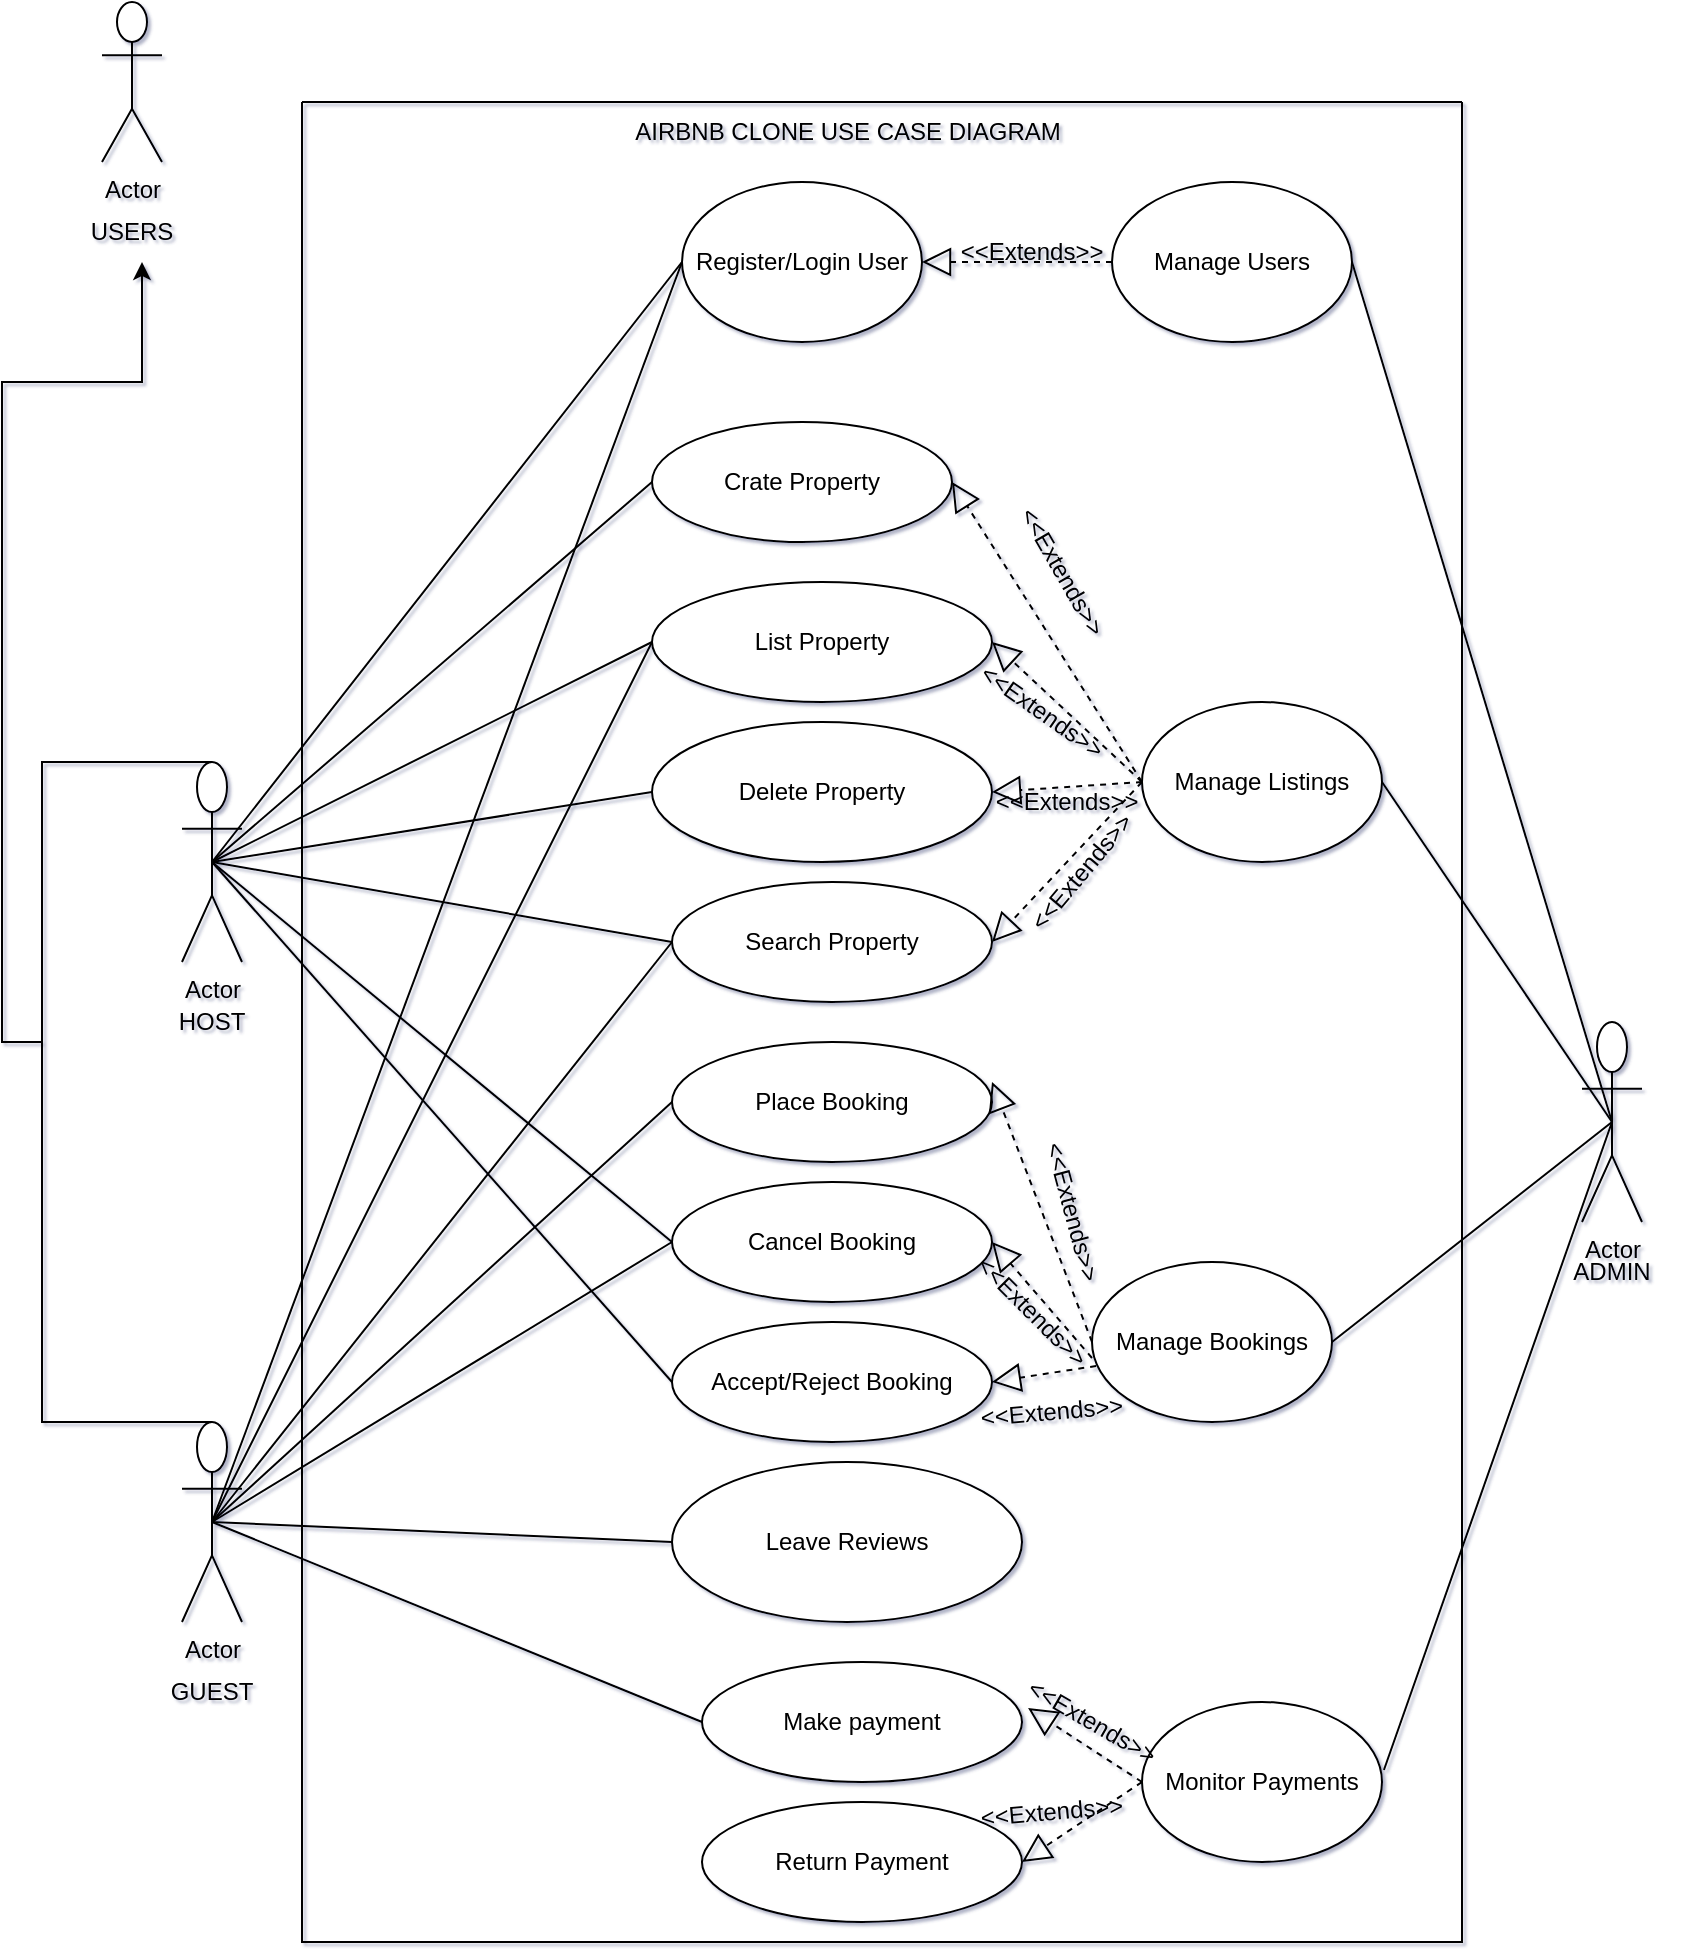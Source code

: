 <mxfile version="26.3.0">
  <diagram name="Page-1" id="dVnpd2hLh7rOsy6tHNEL">
    <mxGraphModel grid="1" page="1" gridSize="10" guides="1" tooltips="1" connect="1" arrows="1" fold="1" pageScale="1" pageWidth="850" pageHeight="1100" background="#ffffff" math="0" shadow="1">
      <root>
        <mxCell id="0" />
        <mxCell id="1" parent="0" />
        <mxCell id="YmNPueGEyuX-N4yrCMFB-1" value="" style="swimlane;startSize=0;labelBackgroundColor=light-dark(#FFFFFF,#0000CC);fillColor=light-dark(#FFFFFF,#0000FF);" vertex="1" parent="1">
          <mxGeometry x="160" y="60" width="580" height="920" as="geometry" />
        </mxCell>
        <mxCell id="YmNPueGEyuX-N4yrCMFB-20" value="Register/Login User" style="ellipse;whiteSpace=wrap;html=1;" vertex="1" parent="YmNPueGEyuX-N4yrCMFB-1">
          <mxGeometry x="190" y="40" width="120" height="80" as="geometry" />
        </mxCell>
        <mxCell id="YmNPueGEyuX-N4yrCMFB-21" value="List Property" style="ellipse;whiteSpace=wrap;html=1;" vertex="1" parent="YmNPueGEyuX-N4yrCMFB-1">
          <mxGeometry x="175" y="240" width="170" height="60" as="geometry" />
        </mxCell>
        <mxCell id="YmNPueGEyuX-N4yrCMFB-22" value="Search Property" style="ellipse;whiteSpace=wrap;html=1;" vertex="1" parent="YmNPueGEyuX-N4yrCMFB-1">
          <mxGeometry x="185" y="390" width="160" height="60" as="geometry" />
        </mxCell>
        <mxCell id="YmNPueGEyuX-N4yrCMFB-23" value="Leave Reviews" style="ellipse;whiteSpace=wrap;html=1;" vertex="1" parent="YmNPueGEyuX-N4yrCMFB-1">
          <mxGeometry x="185" y="680" width="175" height="80" as="geometry" />
        </mxCell>
        <mxCell id="YmNPueGEyuX-N4yrCMFB-25" value="Crate Property" style="ellipse;whiteSpace=wrap;html=1;" vertex="1" parent="YmNPueGEyuX-N4yrCMFB-1">
          <mxGeometry x="175" y="160" width="150" height="60" as="geometry" />
        </mxCell>
        <mxCell id="YmNPueGEyuX-N4yrCMFB-26" value="Delete Property" style="ellipse;whiteSpace=wrap;html=1;" vertex="1" parent="YmNPueGEyuX-N4yrCMFB-1">
          <mxGeometry x="175" y="310" width="170" height="70" as="geometry" />
        </mxCell>
        <mxCell id="YmNPueGEyuX-N4yrCMFB-27" value="Manage Users" style="ellipse;whiteSpace=wrap;html=1;" vertex="1" parent="YmNPueGEyuX-N4yrCMFB-1">
          <mxGeometry x="405" y="40" width="120" height="80" as="geometry" />
        </mxCell>
        <mxCell id="YmNPueGEyuX-N4yrCMFB-29" value="Manage Listings" style="ellipse;whiteSpace=wrap;html=1;" vertex="1" parent="YmNPueGEyuX-N4yrCMFB-1">
          <mxGeometry x="420" y="300" width="120" height="80" as="geometry" />
        </mxCell>
        <mxCell id="YmNPueGEyuX-N4yrCMFB-30" value="Manage Bookings" style="ellipse;whiteSpace=wrap;html=1;" vertex="1" parent="YmNPueGEyuX-N4yrCMFB-1">
          <mxGeometry x="395" y="580" width="120" height="80" as="geometry" />
        </mxCell>
        <mxCell id="YmNPueGEyuX-N4yrCMFB-31" value="Monitor Payments" style="ellipse;whiteSpace=wrap;html=1;" vertex="1" parent="YmNPueGEyuX-N4yrCMFB-1">
          <mxGeometry x="420" y="800" width="120" height="80" as="geometry" />
        </mxCell>
        <mxCell id="YmNPueGEyuX-N4yrCMFB-32" value="" style="endArrow=block;dashed=1;endFill=0;endSize=12;html=1;rounded=0;exitX=0;exitY=0.5;exitDx=0;exitDy=0;entryX=1;entryY=0.5;entryDx=0;entryDy=0;" edge="1" parent="YmNPueGEyuX-N4yrCMFB-1" source="YmNPueGEyuX-N4yrCMFB-27" target="YmNPueGEyuX-N4yrCMFB-20">
          <mxGeometry width="160" relative="1" as="geometry">
            <mxPoint x="400" y="80" as="sourcePoint" />
            <mxPoint x="320" y="310" as="targetPoint" />
          </mxGeometry>
        </mxCell>
        <mxCell id="YmNPueGEyuX-N4yrCMFB-33" value="&amp;lt;&amp;lt;Extends&amp;gt;&amp;gt;" style="text;strokeColor=none;align=center;fillColor=none;html=1;verticalAlign=middle;whiteSpace=wrap;rounded=0;" vertex="1" parent="YmNPueGEyuX-N4yrCMFB-1">
          <mxGeometry x="335" y="60" width="60" height="30" as="geometry" />
        </mxCell>
        <mxCell id="YmNPueGEyuX-N4yrCMFB-38" value="" style="endArrow=block;dashed=1;endFill=0;endSize=12;html=1;rounded=0;exitX=0;exitY=0.5;exitDx=0;exitDy=0;entryX=1;entryY=0.5;entryDx=0;entryDy=0;" edge="1" parent="YmNPueGEyuX-N4yrCMFB-1" source="YmNPueGEyuX-N4yrCMFB-29" target="YmNPueGEyuX-N4yrCMFB-22">
          <mxGeometry width="160" relative="1" as="geometry">
            <mxPoint x="440" y="60" as="sourcePoint" />
            <mxPoint x="350" y="60" as="targetPoint" />
          </mxGeometry>
        </mxCell>
        <mxCell id="YmNPueGEyuX-N4yrCMFB-39" value="" style="endArrow=block;dashed=1;endFill=0;endSize=12;html=1;rounded=0;entryX=1;entryY=0.5;entryDx=0;entryDy=0;exitX=0;exitY=0.5;exitDx=0;exitDy=0;" edge="1" parent="YmNPueGEyuX-N4yrCMFB-1" source="YmNPueGEyuX-N4yrCMFB-29" target="YmNPueGEyuX-N4yrCMFB-26">
          <mxGeometry width="160" relative="1" as="geometry">
            <mxPoint x="400" y="270" as="sourcePoint" />
            <mxPoint x="360" y="70" as="targetPoint" />
          </mxGeometry>
        </mxCell>
        <mxCell id="YmNPueGEyuX-N4yrCMFB-40" value="" style="endArrow=block;dashed=1;endFill=0;endSize=12;html=1;rounded=0;exitX=0;exitY=0.5;exitDx=0;exitDy=0;entryX=1;entryY=0.5;entryDx=0;entryDy=0;" edge="1" parent="YmNPueGEyuX-N4yrCMFB-1" source="YmNPueGEyuX-N4yrCMFB-29" target="YmNPueGEyuX-N4yrCMFB-21">
          <mxGeometry width="160" relative="1" as="geometry">
            <mxPoint x="460" y="80" as="sourcePoint" />
            <mxPoint x="370" y="80" as="targetPoint" />
          </mxGeometry>
        </mxCell>
        <mxCell id="YmNPueGEyuX-N4yrCMFB-41" value="" style="endArrow=block;dashed=1;endFill=0;endSize=12;html=1;rounded=0;exitX=0;exitY=0.5;exitDx=0;exitDy=0;entryX=1;entryY=0.5;entryDx=0;entryDy=0;" edge="1" parent="YmNPueGEyuX-N4yrCMFB-1" source="YmNPueGEyuX-N4yrCMFB-29" target="YmNPueGEyuX-N4yrCMFB-25">
          <mxGeometry width="160" relative="1" as="geometry">
            <mxPoint x="470" y="90" as="sourcePoint" />
            <mxPoint x="380" y="90" as="targetPoint" />
          </mxGeometry>
        </mxCell>
        <mxCell id="YmNPueGEyuX-N4yrCMFB-42" value="Place Booking" style="ellipse;whiteSpace=wrap;html=1;" vertex="1" parent="YmNPueGEyuX-N4yrCMFB-1">
          <mxGeometry x="185" y="470" width="160" height="60" as="geometry" />
        </mxCell>
        <mxCell id="YmNPueGEyuX-N4yrCMFB-43" value="Cancel Booking" style="ellipse;whiteSpace=wrap;html=1;" vertex="1" parent="YmNPueGEyuX-N4yrCMFB-1">
          <mxGeometry x="185" y="540" width="160" height="60" as="geometry" />
        </mxCell>
        <mxCell id="YmNPueGEyuX-N4yrCMFB-44" value="Accept/Reject Booking" style="ellipse;whiteSpace=wrap;html=1;" vertex="1" parent="YmNPueGEyuX-N4yrCMFB-1">
          <mxGeometry x="185" y="610" width="160" height="60" as="geometry" />
        </mxCell>
        <mxCell id="YmNPueGEyuX-N4yrCMFB-45" value="Make payment" style="ellipse;whiteSpace=wrap;html=1;" vertex="1" parent="YmNPueGEyuX-N4yrCMFB-1">
          <mxGeometry x="200" y="780" width="160" height="60" as="geometry" />
        </mxCell>
        <mxCell id="YmNPueGEyuX-N4yrCMFB-47" value="Return Payment" style="ellipse;whiteSpace=wrap;html=1;" vertex="1" parent="YmNPueGEyuX-N4yrCMFB-1">
          <mxGeometry x="200" y="850" width="160" height="60" as="geometry" />
        </mxCell>
        <mxCell id="YmNPueGEyuX-N4yrCMFB-48" value="" style="endArrow=block;dashed=1;endFill=0;endSize=12;html=1;rounded=0;exitX=0;exitY=0.5;exitDx=0;exitDy=0;entryX=1;entryY=0.5;entryDx=0;entryDy=0;" edge="1" parent="YmNPueGEyuX-N4yrCMFB-1" source="YmNPueGEyuX-N4yrCMFB-30">
          <mxGeometry width="160" relative="1" as="geometry">
            <mxPoint x="385" y="680" as="sourcePoint" />
            <mxPoint x="345" y="490" as="targetPoint" />
          </mxGeometry>
        </mxCell>
        <mxCell id="YmNPueGEyuX-N4yrCMFB-49" value="" style="endArrow=block;dashed=1;endFill=0;endSize=12;html=1;rounded=0;exitX=0;exitY=0.6;exitDx=0;exitDy=0;entryX=1;entryY=0.5;entryDx=0;entryDy=0;exitPerimeter=0;" edge="1" parent="YmNPueGEyuX-N4yrCMFB-1" source="YmNPueGEyuX-N4yrCMFB-30" target="YmNPueGEyuX-N4yrCMFB-43">
          <mxGeometry width="160" relative="1" as="geometry">
            <mxPoint x="405" y="630" as="sourcePoint" />
            <mxPoint x="355" y="500" as="targetPoint" />
          </mxGeometry>
        </mxCell>
        <mxCell id="YmNPueGEyuX-N4yrCMFB-50" value="" style="endArrow=block;dashed=1;endFill=0;endSize=12;html=1;rounded=0;exitX=0.017;exitY=0.65;exitDx=0;exitDy=0;entryX=1;entryY=0.5;entryDx=0;entryDy=0;exitPerimeter=0;" edge="1" parent="YmNPueGEyuX-N4yrCMFB-1" source="YmNPueGEyuX-N4yrCMFB-30" target="YmNPueGEyuX-N4yrCMFB-44">
          <mxGeometry width="160" relative="1" as="geometry">
            <mxPoint x="405" y="638" as="sourcePoint" />
            <mxPoint x="355" y="580" as="targetPoint" />
          </mxGeometry>
        </mxCell>
        <mxCell id="YmNPueGEyuX-N4yrCMFB-51" value="" style="endArrow=block;dashed=1;endFill=0;endSize=12;html=1;rounded=0;entryX=1.019;entryY=0.383;entryDx=0;entryDy=0;exitX=0;exitY=0.5;exitDx=0;exitDy=0;entryPerimeter=0;" edge="1" parent="YmNPueGEyuX-N4yrCMFB-1" source="YmNPueGEyuX-N4yrCMFB-31" target="YmNPueGEyuX-N4yrCMFB-45">
          <mxGeometry width="160" relative="1" as="geometry">
            <mxPoint x="630" y="630" as="sourcePoint" />
            <mxPoint x="355" y="650" as="targetPoint" />
          </mxGeometry>
        </mxCell>
        <mxCell id="YmNPueGEyuX-N4yrCMFB-52" value="" style="endArrow=block;dashed=1;endFill=0;endSize=12;html=1;rounded=0;entryX=1;entryY=0.5;entryDx=0;entryDy=0;" edge="1" parent="YmNPueGEyuX-N4yrCMFB-1" target="YmNPueGEyuX-N4yrCMFB-47">
          <mxGeometry width="160" relative="1" as="geometry">
            <mxPoint x="420" y="840" as="sourcePoint" />
            <mxPoint x="373" y="813" as="targetPoint" />
          </mxGeometry>
        </mxCell>
        <mxCell id="YmNPueGEyuX-N4yrCMFB-53" value="&amp;lt;&amp;lt;Extends&amp;gt;&amp;gt;" style="text;strokeColor=none;align=center;fillColor=none;html=1;verticalAlign=middle;whiteSpace=wrap;rounded=0;rotation=60;" vertex="1" parent="YmNPueGEyuX-N4yrCMFB-1">
          <mxGeometry x="350" y="220" width="60" height="30" as="geometry" />
        </mxCell>
        <mxCell id="YmNPueGEyuX-N4yrCMFB-54" value="&amp;lt;&amp;lt;Extends&amp;gt;&amp;gt;" style="text;strokeColor=none;align=center;fillColor=none;html=1;verticalAlign=middle;whiteSpace=wrap;rounded=0;rotation=35;" vertex="1" parent="YmNPueGEyuX-N4yrCMFB-1">
          <mxGeometry x="340" y="290" width="60" height="30" as="geometry" />
        </mxCell>
        <mxCell id="YmNPueGEyuX-N4yrCMFB-55" value="&amp;lt;&amp;lt;Extends&amp;gt;&amp;gt;" style="text;strokeColor=none;align=center;fillColor=none;html=1;verticalAlign=middle;whiteSpace=wrap;rounded=0;rotation=0;" vertex="1" parent="YmNPueGEyuX-N4yrCMFB-1">
          <mxGeometry x="360" y="340" width="45" height="20" as="geometry" />
        </mxCell>
        <mxCell id="YmNPueGEyuX-N4yrCMFB-57" value="&amp;lt;&amp;lt;Extends&amp;gt;&amp;gt;" style="text;strokeColor=none;align=center;fillColor=none;html=1;verticalAlign=middle;whiteSpace=wrap;rounded=0;rotation=-50;" vertex="1" parent="YmNPueGEyuX-N4yrCMFB-1">
          <mxGeometry x="360" y="370" width="60" height="30" as="geometry" />
        </mxCell>
        <mxCell id="YmNPueGEyuX-N4yrCMFB-58" value="&amp;lt;&amp;lt;Extends&amp;gt;&amp;gt;" style="text;strokeColor=none;align=center;fillColor=none;html=1;verticalAlign=middle;whiteSpace=wrap;rounded=0;rotation=75;" vertex="1" parent="YmNPueGEyuX-N4yrCMFB-1">
          <mxGeometry x="355" y="540" width="60" height="30" as="geometry" />
        </mxCell>
        <mxCell id="YmNPueGEyuX-N4yrCMFB-59" value="&amp;lt;&amp;lt;Extends&amp;gt;&amp;gt;" style="text;strokeColor=none;align=center;fillColor=none;html=1;verticalAlign=middle;whiteSpace=wrap;rounded=0;rotation=-5;" vertex="1" parent="YmNPueGEyuX-N4yrCMFB-1">
          <mxGeometry x="355" y="640" width="40" height="30" as="geometry" />
        </mxCell>
        <mxCell id="YmNPueGEyuX-N4yrCMFB-60" value="&amp;lt;&amp;lt;Extends&amp;gt;&amp;gt;" style="text;strokeColor=none;align=center;fillColor=none;html=1;verticalAlign=middle;whiteSpace=wrap;rounded=0;rotation=45;" vertex="1" parent="YmNPueGEyuX-N4yrCMFB-1">
          <mxGeometry x="335" y="590" width="60" height="30" as="geometry" />
        </mxCell>
        <mxCell id="YmNPueGEyuX-N4yrCMFB-61" value="&amp;lt;&amp;lt;Extends&amp;gt;&amp;gt;" style="text;strokeColor=none;align=center;fillColor=none;html=1;verticalAlign=middle;whiteSpace=wrap;rounded=0;rotation=30;" vertex="1" parent="YmNPueGEyuX-N4yrCMFB-1">
          <mxGeometry x="370" y="800" width="50" height="20" as="geometry" />
        </mxCell>
        <mxCell id="YmNPueGEyuX-N4yrCMFB-64" value="&amp;lt;&amp;lt;Extends&amp;gt;&amp;gt;" style="text;strokeColor=none;align=center;fillColor=none;html=1;verticalAlign=middle;whiteSpace=wrap;rounded=0;rotation=-5;" vertex="1" parent="YmNPueGEyuX-N4yrCMFB-1">
          <mxGeometry x="355" y="840" width="40" height="30" as="geometry" />
        </mxCell>
        <mxCell id="YmNPueGEyuX-N4yrCMFB-86" value="AIRBNB CLONE USE CASE DIAGRAM" style="text;strokeColor=none;align=center;fillColor=none;html=1;verticalAlign=middle;whiteSpace=wrap;rounded=0;" vertex="1" parent="YmNPueGEyuX-N4yrCMFB-1">
          <mxGeometry x="152.5" width="240" height="30" as="geometry" />
        </mxCell>
        <mxCell id="YmNPueGEyuX-N4yrCMFB-2" value="Actor" style="shape=umlActor;verticalLabelPosition=bottom;verticalAlign=top;outlineConnect=0;spacingTop=0;fontStyle=0;html=1;" vertex="1" parent="1">
          <mxGeometry x="100" y="390" width="30" height="100" as="geometry" />
        </mxCell>
        <mxCell id="YmNPueGEyuX-N4yrCMFB-14" value="Actor" style="shape=umlActor;verticalLabelPosition=bottom;verticalAlign=top;outlineConnect=0;spacingTop=0;fontStyle=0;html=1;" vertex="1" parent="1">
          <mxGeometry x="800" y="520" width="30" height="100" as="geometry" />
        </mxCell>
        <mxCell id="YmNPueGEyuX-N4yrCMFB-15" value="Actor" style="shape=umlActor;verticalLabelPosition=bottom;verticalAlign=top;outlineConnect=0;spacingTop=0;fontStyle=0;html=1;" vertex="1" parent="1">
          <mxGeometry x="100" y="720" width="30" height="100" as="geometry" />
        </mxCell>
        <mxCell id="YmNPueGEyuX-N4yrCMFB-16" value="" style="endArrow=none;html=1;rounded=0;exitX=0.5;exitY=0;exitDx=0;exitDy=0;exitPerimeter=0;" edge="1" parent="1" source="YmNPueGEyuX-N4yrCMFB-15">
          <mxGeometry width="50" height="50" relative="1" as="geometry">
            <mxPoint x="90" y="480" as="sourcePoint" />
            <mxPoint x="115" y="390" as="targetPoint" />
            <Array as="points">
              <mxPoint x="30" y="720" />
              <mxPoint x="30" y="390" />
              <mxPoint x="115" y="390" />
            </Array>
          </mxGeometry>
        </mxCell>
        <mxCell id="YmNPueGEyuX-N4yrCMFB-17" value="" style="endArrow=none;html=1;rounded=0;" edge="1" parent="1">
          <mxGeometry width="50" height="50" relative="1" as="geometry">
            <mxPoint x="30" y="530" as="sourcePoint" />
            <mxPoint x="80" y="160" as="targetPoint" />
            <Array as="points">
              <mxPoint x="10" y="530" />
              <mxPoint x="10" y="200" />
              <mxPoint x="80" y="200" />
            </Array>
          </mxGeometry>
        </mxCell>
        <mxCell id="YmNPueGEyuX-N4yrCMFB-18" value="" style="endArrow=classic;html=1;rounded=0;" edge="1" parent="1">
          <mxGeometry width="50" height="50" relative="1" as="geometry">
            <mxPoint x="80" y="200" as="sourcePoint" />
            <mxPoint x="80" y="140" as="targetPoint" />
          </mxGeometry>
        </mxCell>
        <mxCell id="YmNPueGEyuX-N4yrCMFB-19" value="Actor" style="shape=umlActor;verticalLabelPosition=bottom;verticalAlign=top;outlineConnect=0;spacingTop=0;fontStyle=0;html=1;" vertex="1" parent="1">
          <mxGeometry x="60" y="10" width="30" height="80" as="geometry" />
        </mxCell>
        <mxCell id="YmNPueGEyuX-N4yrCMFB-34" value="" style="endArrow=none;html=1;rounded=0;exitX=1;exitY=0.5;exitDx=0;exitDy=0;entryX=0.5;entryY=0.5;entryDx=0;entryDy=0;entryPerimeter=0;" edge="1" parent="1" source="YmNPueGEyuX-N4yrCMFB-27" target="YmNPueGEyuX-N4yrCMFB-14">
          <mxGeometry width="50" height="50" relative="1" as="geometry">
            <mxPoint x="400" y="370" as="sourcePoint" />
            <mxPoint x="450" y="320" as="targetPoint" />
          </mxGeometry>
        </mxCell>
        <mxCell id="YmNPueGEyuX-N4yrCMFB-35" value="" style="endArrow=none;html=1;rounded=0;exitX=1;exitY=0.5;exitDx=0;exitDy=0;entryX=0.5;entryY=0.5;entryDx=0;entryDy=0;entryPerimeter=0;" edge="1" parent="1" source="YmNPueGEyuX-N4yrCMFB-29" target="YmNPueGEyuX-N4yrCMFB-14">
          <mxGeometry width="50" height="50" relative="1" as="geometry">
            <mxPoint x="712" y="187" as="sourcePoint" />
            <mxPoint x="790" y="370" as="targetPoint" />
          </mxGeometry>
        </mxCell>
        <mxCell id="YmNPueGEyuX-N4yrCMFB-36" value="" style="endArrow=none;html=1;rounded=0;exitX=1;exitY=0.5;exitDx=0;exitDy=0;entryX=0.5;entryY=0.5;entryDx=0;entryDy=0;entryPerimeter=0;" edge="1" parent="1" source="YmNPueGEyuX-N4yrCMFB-30" target="YmNPueGEyuX-N4yrCMFB-14">
          <mxGeometry width="50" height="50" relative="1" as="geometry">
            <mxPoint x="685" y="330" as="sourcePoint" />
            <mxPoint x="800" y="380" as="targetPoint" />
          </mxGeometry>
        </mxCell>
        <mxCell id="YmNPueGEyuX-N4yrCMFB-37" value="" style="endArrow=none;html=1;rounded=0;exitX=1.008;exitY=0.425;exitDx=0;exitDy=0;exitPerimeter=0;entryX=0.5;entryY=0.5;entryDx=0;entryDy=0;entryPerimeter=0;" edge="1" parent="1" source="YmNPueGEyuX-N4yrCMFB-31" target="YmNPueGEyuX-N4yrCMFB-14">
          <mxGeometry width="50" height="50" relative="1" as="geometry">
            <mxPoint x="685" y="480" as="sourcePoint" />
            <mxPoint x="810" y="570" as="targetPoint" />
          </mxGeometry>
        </mxCell>
        <mxCell id="YmNPueGEyuX-N4yrCMFB-65" value="" style="endArrow=none;html=1;rounded=0;exitX=0.5;exitY=0.5;exitDx=0;exitDy=0;exitPerimeter=0;entryX=0;entryY=0.5;entryDx=0;entryDy=0;" edge="1" parent="1" source="YmNPueGEyuX-N4yrCMFB-2" target="YmNPueGEyuX-N4yrCMFB-25">
          <mxGeometry width="50" height="50" relative="1" as="geometry">
            <mxPoint x="400" y="610" as="sourcePoint" />
            <mxPoint x="450" y="560" as="targetPoint" />
          </mxGeometry>
        </mxCell>
        <mxCell id="YmNPueGEyuX-N4yrCMFB-66" value="" style="endArrow=none;html=1;rounded=0;exitX=0.5;exitY=0.5;exitDx=0;exitDy=0;exitPerimeter=0;entryX=0;entryY=0.5;entryDx=0;entryDy=0;" edge="1" parent="1" source="YmNPueGEyuX-N4yrCMFB-2" target="YmNPueGEyuX-N4yrCMFB-20">
          <mxGeometry width="50" height="50" relative="1" as="geometry">
            <mxPoint x="125" y="450" as="sourcePoint" />
            <mxPoint x="345" y="260" as="targetPoint" />
          </mxGeometry>
        </mxCell>
        <mxCell id="YmNPueGEyuX-N4yrCMFB-67" value="" style="endArrow=none;html=1;rounded=0;exitX=0.5;exitY=0.5;exitDx=0;exitDy=0;exitPerimeter=0;entryX=0;entryY=0.5;entryDx=0;entryDy=0;" edge="1" parent="1" source="YmNPueGEyuX-N4yrCMFB-2" target="YmNPueGEyuX-N4yrCMFB-21">
          <mxGeometry width="50" height="50" relative="1" as="geometry">
            <mxPoint x="125" y="450" as="sourcePoint" />
            <mxPoint x="345" y="260" as="targetPoint" />
          </mxGeometry>
        </mxCell>
        <mxCell id="YmNPueGEyuX-N4yrCMFB-68" value="" style="endArrow=none;html=1;rounded=0;exitX=0.5;exitY=0.5;exitDx=0;exitDy=0;exitPerimeter=0;entryX=0;entryY=0.5;entryDx=0;entryDy=0;" edge="1" parent="1" source="YmNPueGEyuX-N4yrCMFB-2" target="YmNPueGEyuX-N4yrCMFB-26">
          <mxGeometry width="50" height="50" relative="1" as="geometry">
            <mxPoint x="125" y="450" as="sourcePoint" />
            <mxPoint x="345" y="340" as="targetPoint" />
          </mxGeometry>
        </mxCell>
        <mxCell id="YmNPueGEyuX-N4yrCMFB-69" value="" style="endArrow=none;html=1;rounded=0;entryX=0;entryY=0.5;entryDx=0;entryDy=0;exitX=0.5;exitY=0.5;exitDx=0;exitDy=0;exitPerimeter=0;" edge="1" parent="1" source="YmNPueGEyuX-N4yrCMFB-2" target="YmNPueGEyuX-N4yrCMFB-22">
          <mxGeometry width="50" height="50" relative="1" as="geometry">
            <mxPoint x="90" y="230" as="sourcePoint" />
            <mxPoint x="345" y="415" as="targetPoint" />
          </mxGeometry>
        </mxCell>
        <mxCell id="YmNPueGEyuX-N4yrCMFB-71" value="" style="endArrow=none;html=1;rounded=0;entryX=0;entryY=0.5;entryDx=0;entryDy=0;exitX=0.5;exitY=0.5;exitDx=0;exitDy=0;exitPerimeter=0;" edge="1" parent="1" source="YmNPueGEyuX-N4yrCMFB-2" target="YmNPueGEyuX-N4yrCMFB-43">
          <mxGeometry width="50" height="50" relative="1" as="geometry">
            <mxPoint x="125" y="450" as="sourcePoint" />
            <mxPoint x="355" y="570" as="targetPoint" />
          </mxGeometry>
        </mxCell>
        <mxCell id="YmNPueGEyuX-N4yrCMFB-72" value="" style="endArrow=none;html=1;rounded=0;entryX=0;entryY=0.5;entryDx=0;entryDy=0;exitX=0.5;exitY=0.5;exitDx=0;exitDy=0;exitPerimeter=0;" edge="1" parent="1" source="YmNPueGEyuX-N4yrCMFB-2" target="YmNPueGEyuX-N4yrCMFB-44">
          <mxGeometry width="50" height="50" relative="1" as="geometry">
            <mxPoint x="125" y="450" as="sourcePoint" />
            <mxPoint x="355" y="640" as="targetPoint" />
          </mxGeometry>
        </mxCell>
        <mxCell id="YmNPueGEyuX-N4yrCMFB-73" value="" style="endArrow=none;html=1;rounded=0;entryX=0;entryY=0.5;entryDx=0;entryDy=0;exitX=0.5;exitY=0.5;exitDx=0;exitDy=0;exitPerimeter=0;" edge="1" parent="1" source="YmNPueGEyuX-N4yrCMFB-15" target="YmNPueGEyuX-N4yrCMFB-23">
          <mxGeometry width="50" height="50" relative="1" as="geometry">
            <mxPoint x="125" y="450" as="sourcePoint" />
            <mxPoint x="355" y="710" as="targetPoint" />
          </mxGeometry>
        </mxCell>
        <mxCell id="YmNPueGEyuX-N4yrCMFB-74" value="" style="endArrow=none;html=1;rounded=0;entryX=0;entryY=0.5;entryDx=0;entryDy=0;exitX=0.5;exitY=0.5;exitDx=0;exitDy=0;exitPerimeter=0;" edge="1" parent="1" source="YmNPueGEyuX-N4yrCMFB-15" target="YmNPueGEyuX-N4yrCMFB-45">
          <mxGeometry width="50" height="50" relative="1" as="geometry">
            <mxPoint x="125" y="780" as="sourcePoint" />
            <mxPoint x="355" y="790" as="targetPoint" />
          </mxGeometry>
        </mxCell>
        <mxCell id="YmNPueGEyuX-N4yrCMFB-75" value="" style="endArrow=none;html=1;rounded=0;entryX=0;entryY=0.5;entryDx=0;entryDy=0;exitX=0.5;exitY=0.5;exitDx=0;exitDy=0;exitPerimeter=0;" edge="1" parent="1" source="YmNPueGEyuX-N4yrCMFB-15" target="YmNPueGEyuX-N4yrCMFB-20">
          <mxGeometry width="50" height="50" relative="1" as="geometry">
            <mxPoint x="125" y="780" as="sourcePoint" />
            <mxPoint x="370" y="880" as="targetPoint" />
          </mxGeometry>
        </mxCell>
        <mxCell id="YmNPueGEyuX-N4yrCMFB-76" value="ADMIN" style="text;strokeColor=none;align=center;fillColor=none;html=1;verticalAlign=middle;whiteSpace=wrap;rounded=0;" vertex="1" parent="1">
          <mxGeometry x="785" y="630" width="60" height="30" as="geometry" />
        </mxCell>
        <mxCell id="YmNPueGEyuX-N4yrCMFB-77" value="GUEST" style="text;strokeColor=none;align=center;fillColor=none;html=1;verticalAlign=middle;whiteSpace=wrap;rounded=0;" vertex="1" parent="1">
          <mxGeometry x="85" y="840" width="60" height="30" as="geometry" />
        </mxCell>
        <mxCell id="YmNPueGEyuX-N4yrCMFB-78" value="HOST" style="text;strokeColor=none;align=center;fillColor=none;html=1;verticalAlign=middle;whiteSpace=wrap;rounded=0;" vertex="1" parent="1">
          <mxGeometry x="85" y="505" width="60" height="30" as="geometry" />
        </mxCell>
        <mxCell id="YmNPueGEyuX-N4yrCMFB-79" value="" style="endArrow=none;html=1;rounded=0;exitX=0.5;exitY=0.5;exitDx=0;exitDy=0;exitPerimeter=0;entryX=0;entryY=0.5;entryDx=0;entryDy=0;" edge="1" parent="1" source="YmNPueGEyuX-N4yrCMFB-15" target="YmNPueGEyuX-N4yrCMFB-21">
          <mxGeometry width="50" height="50" relative="1" as="geometry">
            <mxPoint x="125" y="780" as="sourcePoint" />
            <mxPoint x="330" y="330" as="targetPoint" />
          </mxGeometry>
        </mxCell>
        <mxCell id="YmNPueGEyuX-N4yrCMFB-80" value="" style="endArrow=none;html=1;rounded=0;entryX=0;entryY=0.5;entryDx=0;entryDy=0;exitX=0.5;exitY=0.5;exitDx=0;exitDy=0;exitPerimeter=0;" edge="1" parent="1" source="YmNPueGEyuX-N4yrCMFB-15" target="YmNPueGEyuX-N4yrCMFB-22">
          <mxGeometry width="50" height="50" relative="1" as="geometry">
            <mxPoint x="125" y="780" as="sourcePoint" />
            <mxPoint x="355" y="790" as="targetPoint" />
          </mxGeometry>
        </mxCell>
        <mxCell id="YmNPueGEyuX-N4yrCMFB-81" value="" style="endArrow=none;html=1;rounded=0;entryX=0;entryY=0.5;entryDx=0;entryDy=0;exitX=0.5;exitY=0.5;exitDx=0;exitDy=0;exitPerimeter=0;" edge="1" parent="1" source="YmNPueGEyuX-N4yrCMFB-15" target="YmNPueGEyuX-N4yrCMFB-42">
          <mxGeometry width="50" height="50" relative="1" as="geometry">
            <mxPoint x="125" y="780" as="sourcePoint" />
            <mxPoint x="355" y="790" as="targetPoint" />
          </mxGeometry>
        </mxCell>
        <mxCell id="YmNPueGEyuX-N4yrCMFB-82" value="" style="endArrow=none;html=1;rounded=0;entryX=0;entryY=0.5;entryDx=0;entryDy=0;exitX=0.5;exitY=0.5;exitDx=0;exitDy=0;exitPerimeter=0;" edge="1" parent="1" source="YmNPueGEyuX-N4yrCMFB-15" target="YmNPueGEyuX-N4yrCMFB-43">
          <mxGeometry width="50" height="50" relative="1" as="geometry">
            <mxPoint x="125" y="780" as="sourcePoint" />
            <mxPoint x="355" y="790" as="targetPoint" />
          </mxGeometry>
        </mxCell>
        <mxCell id="YmNPueGEyuX-N4yrCMFB-83" value="USERS" style="text;strokeColor=none;align=center;fillColor=none;html=1;verticalAlign=middle;whiteSpace=wrap;rounded=0;" vertex="1" parent="1">
          <mxGeometry x="45" y="110" width="60" height="30" as="geometry" />
        </mxCell>
      </root>
    </mxGraphModel>
  </diagram>
</mxfile>
